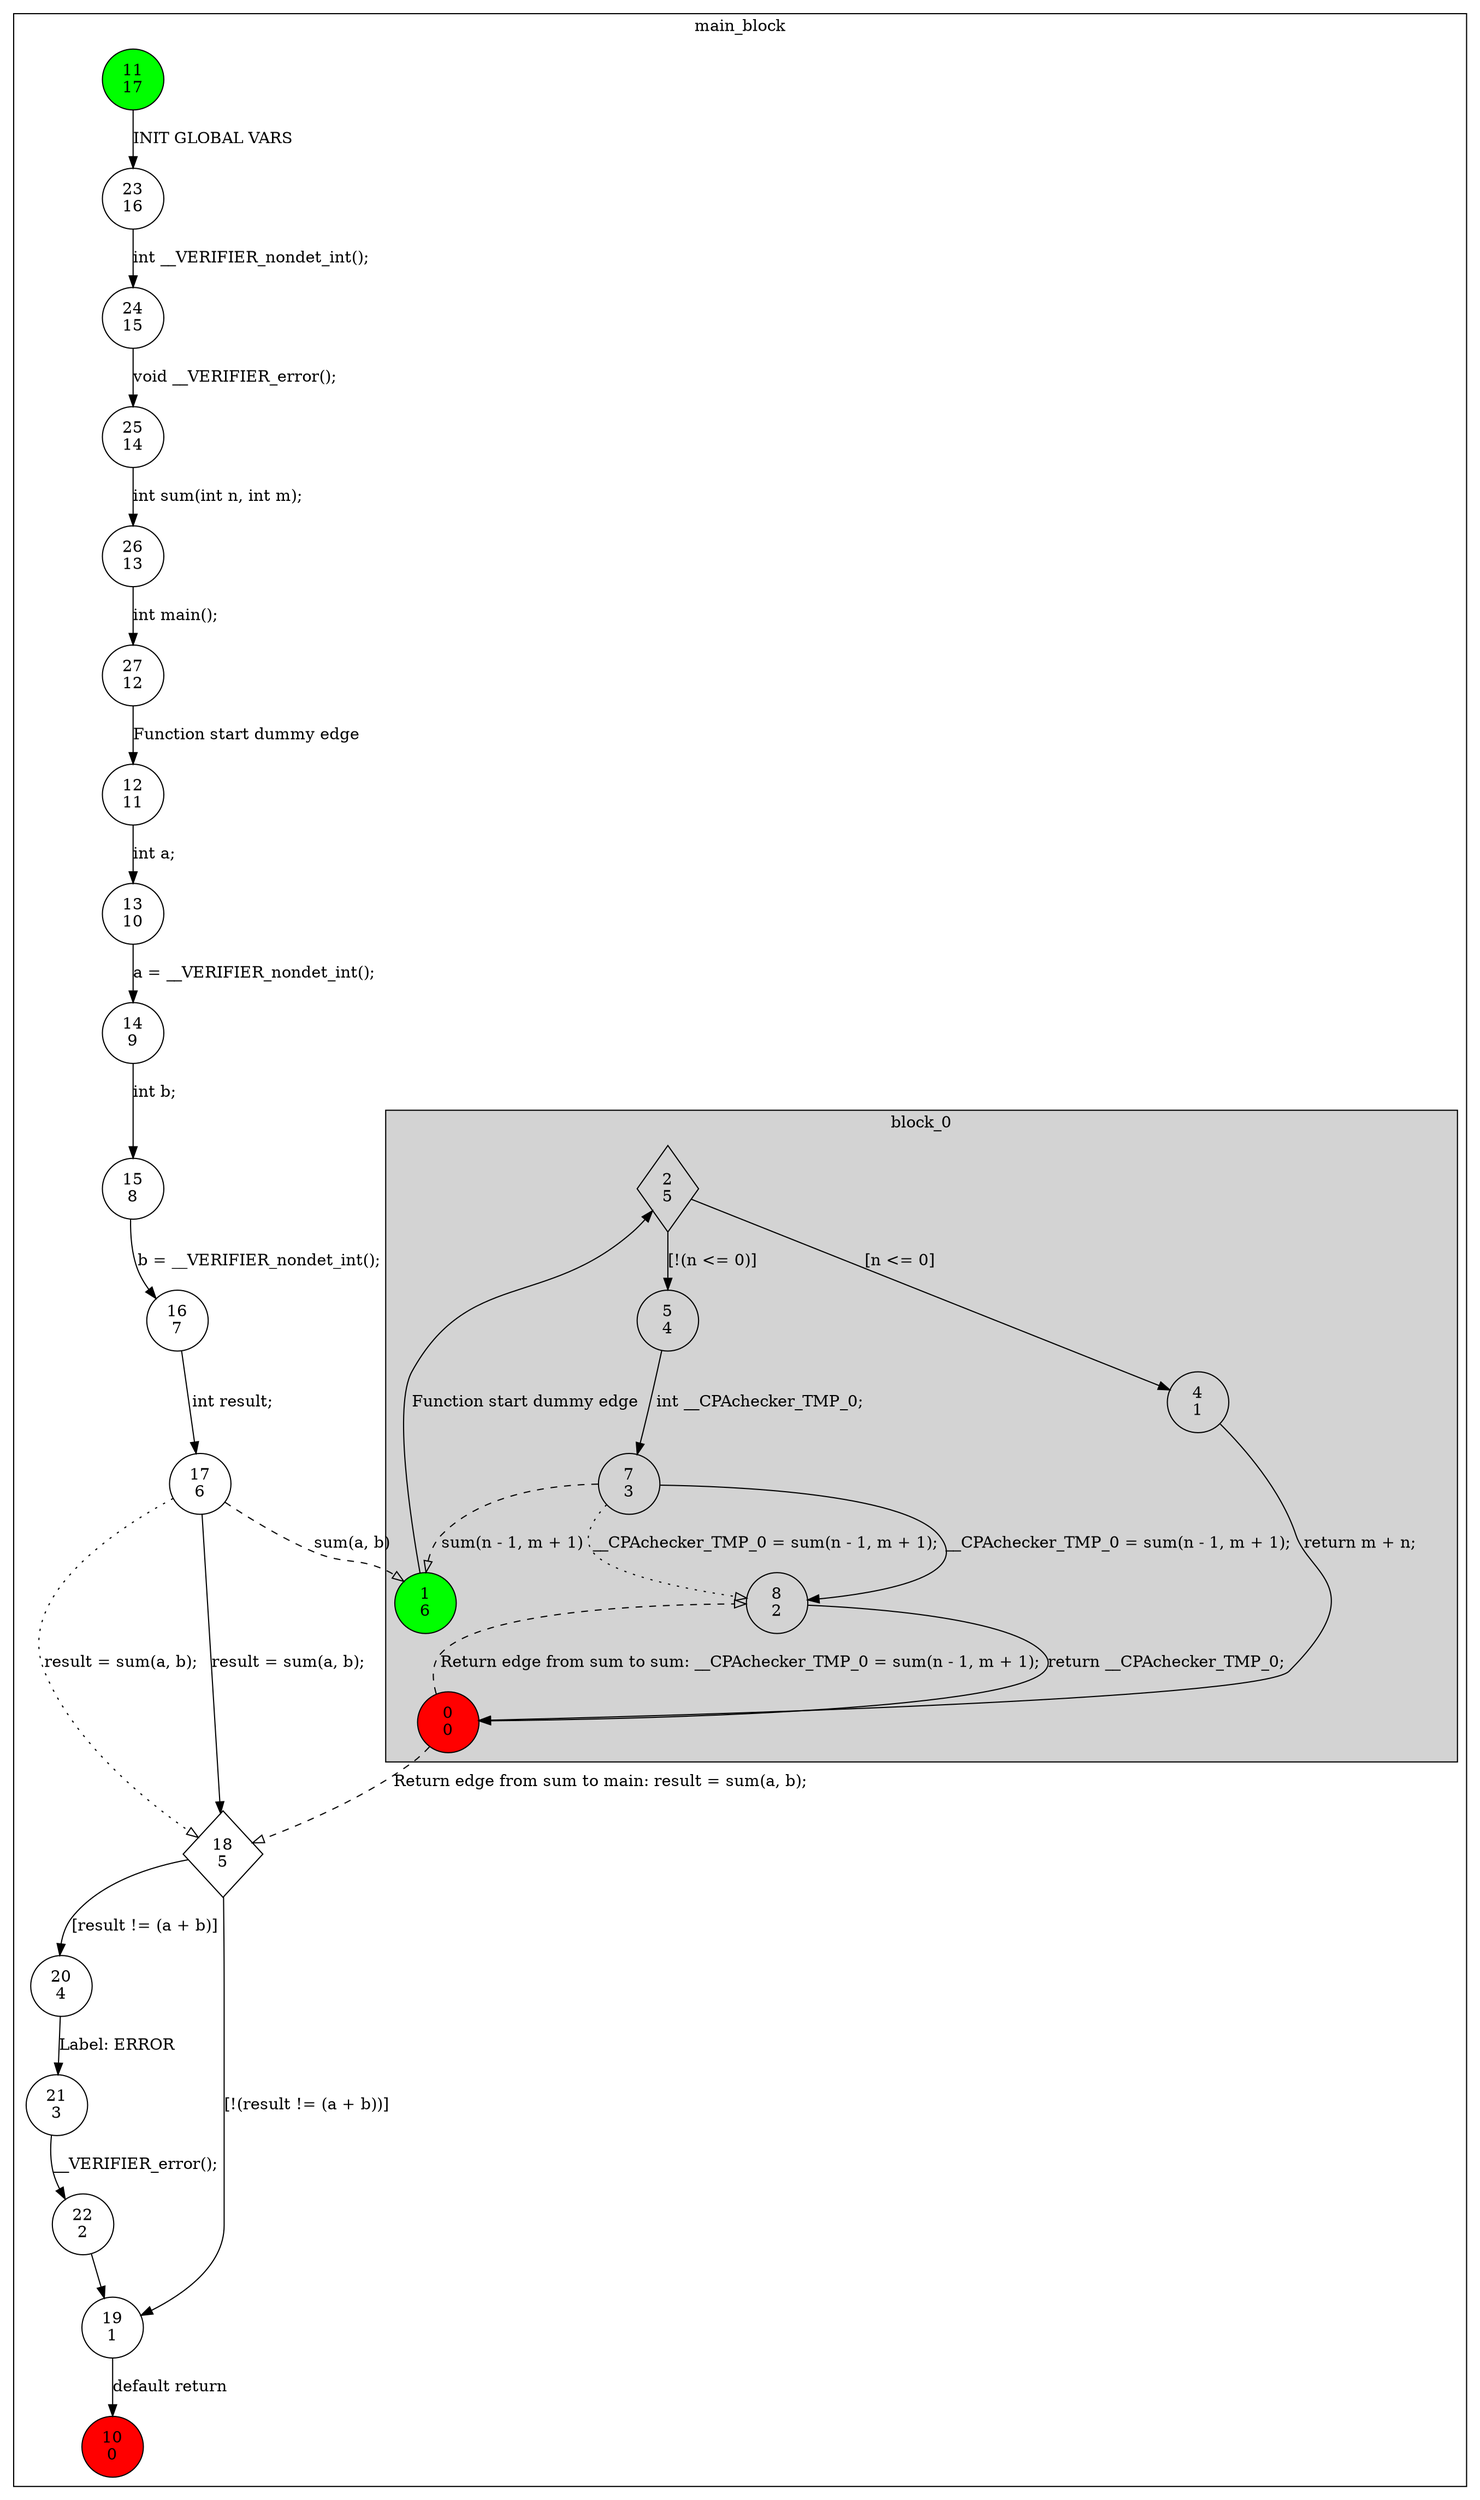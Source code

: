 digraph blocked_CFA {
subgraph cluster_main_block {
style=filled
fillcolor=white
label="main_block"
subgraph cluster_block_0 {
style=filled
fillcolor=lightgrey
label="block_0"
8 [label="8\n2" ]
4 [label="4\n1" ]
0 [label="0\n0" style=filled fillcolor=red ]
7 [label="7\n3" ]
5 [label="5\n4" ]
1 [label="1\n6" style=filled fillcolor=green ]
2 [shape=diamond label="2\n5" ]
}
13 [label="13\n10" ]
10 [label="10\n0" style=filled fillcolor=red ]
23 [label="23\n16" ]
20 [label="20\n4" ]
18 [shape=diamond label="18\n5" ]
17 [label="17\n6" ]
11 [label="11\n17" style=filled fillcolor=green ]
27 [label="27\n12" ]
15 [label="15\n8" ]
21 [label="21\n3" ]
12 [label="12\n11" ]
25 [label="25\n14" ]
24 [label="24\n15" ]
22 [label="22\n2" ]
19 [label="19\n1" ]
26 [label="26\n13" ]
16 [label="16\n7" ]
14 [label="14\n9" ]
}
8 -> 0 [label="return __CPAchecker_TMP_0;"]
7 -> 8 [label="__CPAchecker_TMP_0 = sum(n - 1, m + 1);" style="dotted" arrowhead="empty"]
4 -> 0 [label="return m + n;"]
0 -> 18 [label="Return edge from sum to main: result = sum(a, b);" style="dashed" arrowhead="empty"]
0 -> 8 [label="Return edge from sum to sum: __CPAchecker_TMP_0 = sum(n - 1, m + 1);" style="dashed" arrowhead="empty"]
7 -> 8 [label="__CPAchecker_TMP_0 = sum(n - 1, m + 1);"]
7 -> 1 [label="sum(n - 1, m + 1)" style="dashed" arrowhead="empty"]
5 -> 7 [label="int __CPAchecker_TMP_0;"]
1 -> 2 [label="Function start dummy edge"]
2 -> 4 [label="[n <= 0]"]
2 -> 5 [label="[!(n <= 0)]"]
13 -> 14 [label="a = __VERIFIER_nondet_int();"]
23 -> 24 [label="int __VERIFIER_nondet_int();"]
20 -> 21 [label="Label: ERROR"]
18 -> 20 [label="[result != (a + b)]"]
18 -> 19 [label="[!(result != (a + b))]"]
17 -> 18 [label="result = sum(a, b);" style="dotted" arrowhead="empty"]
17 -> 18 [label="result = sum(a, b);"]
17 -> 1 [label="sum(a, b)" style="dashed" arrowhead="empty"]
11 -> 23 [label="INIT GLOBAL VARS"]
27 -> 12 [label="Function start dummy edge"]
15 -> 16 [label="b = __VERIFIER_nondet_int();"]
21 -> 22 [label="__VERIFIER_error();"]
12 -> 13 [label="int a;"]
25 -> 26 [label="int sum(int n, int m);"]
24 -> 25 [label="void __VERIFIER_error();"]
22 -> 19 [label=""]
19 -> 10 [label="default return"]
26 -> 27 [label="int main();"]
16 -> 17 [label="int result;"]
14 -> 15 [label="int b;"]
}